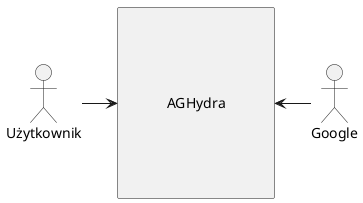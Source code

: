 @startuml


:Użytkownik: as User  
actor Google

rectangle "\n\n\n\n                 AGHydra                 \n\n\n\n" as AGHydra

User -right-> AGHydra
AGHydra <-right- Google

@enduml